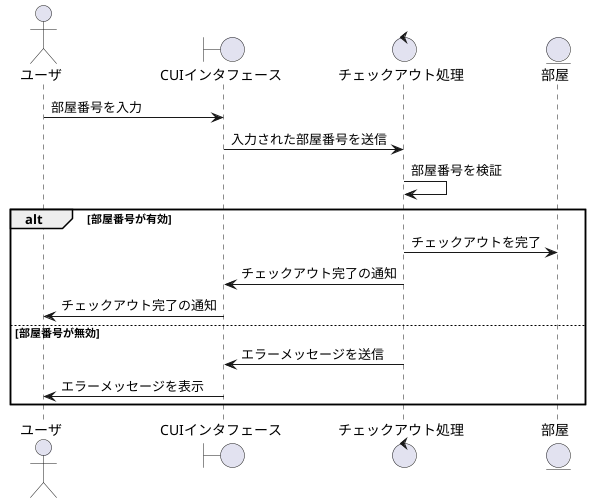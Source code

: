 @startuml
actor ユーザ
boundary CUIインタフェース
control チェックアウト処理
entity 部屋

ユーザ -> CUIインタフェース: 部屋番号を入力
CUIインタフェース -> チェックアウト処理: 入力された部屋番号を送信
チェックアウト処理 -> チェックアウト処理: 部屋番号を検証
alt 部屋番号が有効
    チェックアウト処理 -> 部屋: チェックアウトを完了
    チェックアウト処理 -> CUIインタフェース: チェックアウト完了の通知
    CUIインタフェース -> ユーザ: チェックアウト完了の通知
else 部屋番号が無効
    チェックアウト処理 -> CUIインタフェース: エラーメッセージを送信
    CUIインタフェース -> ユーザ: エラーメッセージを表示
end

@enduml
